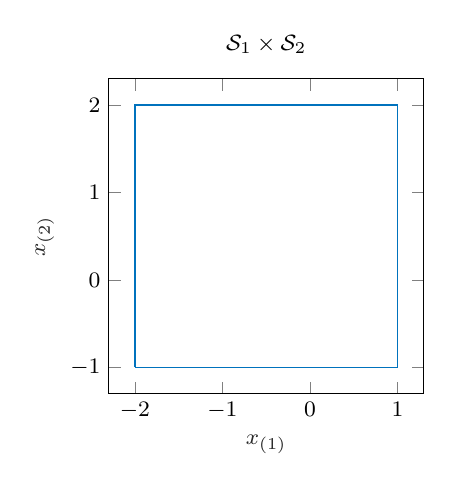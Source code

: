% This file was created by matlab2tikz.
%
\definecolor{mycolor1}{rgb}{0.0,0.447,0.741}%
%
\begin{tikzpicture}
\footnotesize

\begin{axis}[%
width=4cm,
height=4cm,
at={(0in,0in)},
scale only axis,
xmin=-2.3,
xmax=1.3,
xlabel style={font=\color{white!15!black}},
xlabel={$x_{(1)}$},
ymin=-1.3,
ymax=2.3,
ylabel style={font=\color{white!15!black}},
ylabel={$x_{(2)}$},
axis background/.style={fill=white},
title style={font=\bfseries},
title={$\mathcal{S}_1\times\mathcal{S}_2$}
]
\addplot [color=mycolor1, forget plot]
  table[row sep=crcr]{%
-2	-1\\
1	-1\\
1	2\\
-2	2\\
-2	-1\\
};
\end{axis}
\end{tikzpicture}%
